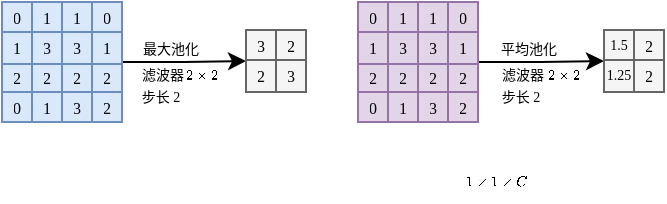 <mxfile version="26.0.10">
  <diagram name="第 1 页" id="izp8Pm4jLJMSe67JTXpb">
    <mxGraphModel dx="488" dy="249" grid="1" gridSize="10" guides="1" tooltips="1" connect="1" arrows="1" fold="1" page="1" pageScale="1" pageWidth="827" pageHeight="1169" math="1" shadow="0">
      <root>
        <mxCell id="0" />
        <mxCell id="1" parent="0" />
        <mxCell id="DKYEslgWa8Cab13rM7Y5-148" value="" style="edgeStyle=orthogonalEdgeStyle;rounded=0;orthogonalLoop=1;jettySize=auto;html=1;fontFamily=宋体;fontSource=https%3A%2F%2Ffonts.googleapis.com%2Fcss%3Ffamily%3D%25E5%25AE%258B%25E4%25BD%2593;" parent="1" source="DKYEslgWa8Cab13rM7Y5-1" target="DKYEslgWa8Cab13rM7Y5-127" edge="1">
          <mxGeometry relative="1" as="geometry" />
        </mxCell>
        <mxCell id="DKYEslgWa8Cab13rM7Y5-1" value="" style="shape=table;startSize=0;container=1;collapsible=0;childLayout=tableLayout;fontSize=8;fontFamily=Times New Roman;swimlaneLine=1;fillColor=#dae8fc;strokeColor=#6c8ebf;" parent="1" vertex="1">
          <mxGeometry x="122" y="120" width="60" height="60" as="geometry" />
        </mxCell>
        <mxCell id="DKYEslgWa8Cab13rM7Y5-2" style="shape=tableRow;horizontal=0;startSize=0;swimlaneHead=0;swimlaneBody=0;strokeColor=inherit;top=0;left=0;bottom=0;right=0;collapsible=0;dropTarget=0;fillColor=none;points=[[0,0.5],[1,0.5]];portConstraint=eastwest;fontSize=8;fontFamily=Times New Roman;" parent="DKYEslgWa8Cab13rM7Y5-1" vertex="1">
          <mxGeometry width="60" height="15" as="geometry" />
        </mxCell>
        <mxCell id="DKYEslgWa8Cab13rM7Y5-3" value="0" style="shape=partialRectangle;html=1;whiteSpace=wrap;connectable=0;strokeColor=inherit;overflow=hidden;fillColor=none;top=0;left=0;bottom=0;right=0;pointerEvents=1;fontSize=8;fontFamily=Times New Roman;" parent="DKYEslgWa8Cab13rM7Y5-2" vertex="1">
          <mxGeometry width="15" height="15" as="geometry">
            <mxRectangle width="15" height="15" as="alternateBounds" />
          </mxGeometry>
        </mxCell>
        <mxCell id="DKYEslgWa8Cab13rM7Y5-4" value="1" style="shape=partialRectangle;html=1;whiteSpace=wrap;connectable=0;strokeColor=inherit;overflow=hidden;fillColor=none;top=0;left=0;bottom=0;right=0;pointerEvents=1;fontSize=8;fontFamily=Times New Roman;" parent="DKYEslgWa8Cab13rM7Y5-2" vertex="1">
          <mxGeometry x="15" width="15" height="15" as="geometry">
            <mxRectangle width="15" height="15" as="alternateBounds" />
          </mxGeometry>
        </mxCell>
        <mxCell id="DKYEslgWa8Cab13rM7Y5-5" value="1" style="shape=partialRectangle;html=1;whiteSpace=wrap;connectable=0;strokeColor=inherit;overflow=hidden;fillColor=none;top=0;left=0;bottom=0;right=0;pointerEvents=1;fontSize=8;fontFamily=Times New Roman;" parent="DKYEslgWa8Cab13rM7Y5-2" vertex="1">
          <mxGeometry x="30" width="15" height="15" as="geometry">
            <mxRectangle width="15" height="15" as="alternateBounds" />
          </mxGeometry>
        </mxCell>
        <mxCell id="DKYEslgWa8Cab13rM7Y5-6" value="0" style="shape=partialRectangle;html=1;whiteSpace=wrap;connectable=0;strokeColor=inherit;overflow=hidden;fillColor=none;top=0;left=0;bottom=0;right=0;pointerEvents=1;fontSize=8;fontFamily=Times New Roman;" parent="DKYEslgWa8Cab13rM7Y5-2" vertex="1">
          <mxGeometry x="45" width="15" height="15" as="geometry">
            <mxRectangle width="15" height="15" as="alternateBounds" />
          </mxGeometry>
        </mxCell>
        <mxCell id="DKYEslgWa8Cab13rM7Y5-7" style="shape=tableRow;horizontal=0;startSize=0;swimlaneHead=0;swimlaneBody=0;strokeColor=inherit;top=0;left=0;bottom=0;right=0;collapsible=0;dropTarget=0;fillColor=none;points=[[0,0.5],[1,0.5]];portConstraint=eastwest;fontSize=8;fontFamily=Times New Roman;" parent="DKYEslgWa8Cab13rM7Y5-1" vertex="1">
          <mxGeometry y="15" width="60" height="16" as="geometry" />
        </mxCell>
        <mxCell id="DKYEslgWa8Cab13rM7Y5-8" value="1" style="shape=partialRectangle;html=1;whiteSpace=wrap;connectable=0;strokeColor=inherit;overflow=hidden;fillColor=none;top=0;left=0;bottom=0;right=0;pointerEvents=1;fontSize=8;fontFamily=Times New Roman;" parent="DKYEslgWa8Cab13rM7Y5-7" vertex="1">
          <mxGeometry width="15" height="16" as="geometry">
            <mxRectangle width="15" height="16" as="alternateBounds" />
          </mxGeometry>
        </mxCell>
        <mxCell id="DKYEslgWa8Cab13rM7Y5-9" value="3" style="shape=partialRectangle;html=1;whiteSpace=wrap;connectable=0;strokeColor=inherit;overflow=hidden;fillColor=none;top=0;left=0;bottom=0;right=0;pointerEvents=1;fontSize=8;fontFamily=Times New Roman;" parent="DKYEslgWa8Cab13rM7Y5-7" vertex="1">
          <mxGeometry x="15" width="15" height="16" as="geometry">
            <mxRectangle width="15" height="16" as="alternateBounds" />
          </mxGeometry>
        </mxCell>
        <mxCell id="DKYEslgWa8Cab13rM7Y5-10" value="3" style="shape=partialRectangle;html=1;whiteSpace=wrap;connectable=0;strokeColor=inherit;overflow=hidden;fillColor=none;top=0;left=0;bottom=0;right=0;pointerEvents=1;fontSize=8;fontFamily=Times New Roman;" parent="DKYEslgWa8Cab13rM7Y5-7" vertex="1">
          <mxGeometry x="30" width="15" height="16" as="geometry">
            <mxRectangle width="15" height="16" as="alternateBounds" />
          </mxGeometry>
        </mxCell>
        <mxCell id="DKYEslgWa8Cab13rM7Y5-11" value="1" style="shape=partialRectangle;html=1;whiteSpace=wrap;connectable=0;strokeColor=inherit;overflow=hidden;fillColor=none;top=0;left=0;bottom=0;right=0;pointerEvents=1;fontSize=8;fontFamily=Times New Roman;" parent="DKYEslgWa8Cab13rM7Y5-7" vertex="1">
          <mxGeometry x="45" width="15" height="16" as="geometry">
            <mxRectangle width="15" height="16" as="alternateBounds" />
          </mxGeometry>
        </mxCell>
        <mxCell id="DKYEslgWa8Cab13rM7Y5-12" style="shape=tableRow;horizontal=0;startSize=0;swimlaneHead=0;swimlaneBody=0;strokeColor=inherit;top=0;left=0;bottom=0;right=0;collapsible=0;dropTarget=0;fillColor=none;points=[[0,0.5],[1,0.5]];portConstraint=eastwest;fontSize=8;fontFamily=Times New Roman;" parent="DKYEslgWa8Cab13rM7Y5-1" vertex="1">
          <mxGeometry y="31" width="60" height="14" as="geometry" />
        </mxCell>
        <mxCell id="DKYEslgWa8Cab13rM7Y5-13" value="2" style="shape=partialRectangle;html=1;whiteSpace=wrap;connectable=0;strokeColor=inherit;overflow=hidden;fillColor=none;top=0;left=0;bottom=0;right=0;pointerEvents=1;fontSize=8;fontFamily=Times New Roman;" parent="DKYEslgWa8Cab13rM7Y5-12" vertex="1">
          <mxGeometry width="15" height="14" as="geometry">
            <mxRectangle width="15" height="14" as="alternateBounds" />
          </mxGeometry>
        </mxCell>
        <mxCell id="DKYEslgWa8Cab13rM7Y5-14" value="2" style="shape=partialRectangle;html=1;whiteSpace=wrap;connectable=0;strokeColor=inherit;overflow=hidden;fillColor=none;top=0;left=0;bottom=0;right=0;pointerEvents=1;fontSize=8;fontFamily=Times New Roman;" parent="DKYEslgWa8Cab13rM7Y5-12" vertex="1">
          <mxGeometry x="15" width="15" height="14" as="geometry">
            <mxRectangle width="15" height="14" as="alternateBounds" />
          </mxGeometry>
        </mxCell>
        <mxCell id="DKYEslgWa8Cab13rM7Y5-15" value="2" style="shape=partialRectangle;html=1;whiteSpace=wrap;connectable=0;strokeColor=inherit;overflow=hidden;fillColor=none;top=0;left=0;bottom=0;right=0;pointerEvents=1;fontSize=8;fontFamily=Times New Roman;" parent="DKYEslgWa8Cab13rM7Y5-12" vertex="1">
          <mxGeometry x="30" width="15" height="14" as="geometry">
            <mxRectangle width="15" height="14" as="alternateBounds" />
          </mxGeometry>
        </mxCell>
        <mxCell id="DKYEslgWa8Cab13rM7Y5-16" value="2" style="shape=partialRectangle;html=1;whiteSpace=wrap;connectable=0;strokeColor=inherit;overflow=hidden;fillColor=none;top=0;left=0;bottom=0;right=0;pointerEvents=1;fontSize=8;fontFamily=Times New Roman;" parent="DKYEslgWa8Cab13rM7Y5-12" vertex="1">
          <mxGeometry x="45" width="15" height="14" as="geometry">
            <mxRectangle width="15" height="14" as="alternateBounds" />
          </mxGeometry>
        </mxCell>
        <mxCell id="DKYEslgWa8Cab13rM7Y5-17" style="shape=tableRow;horizontal=0;startSize=0;swimlaneHead=0;swimlaneBody=0;strokeColor=inherit;top=0;left=0;bottom=0;right=0;collapsible=0;dropTarget=0;fillColor=none;points=[[0,0.5],[1,0.5]];portConstraint=eastwest;fontSize=8;fontFamily=Times New Roman;" parent="DKYEslgWa8Cab13rM7Y5-1" vertex="1">
          <mxGeometry y="45" width="60" height="15" as="geometry" />
        </mxCell>
        <mxCell id="DKYEslgWa8Cab13rM7Y5-18" value="0" style="shape=partialRectangle;html=1;whiteSpace=wrap;connectable=0;strokeColor=inherit;overflow=hidden;fillColor=none;top=0;left=0;bottom=0;right=0;pointerEvents=1;fontSize=8;fontFamily=Times New Roman;" parent="DKYEslgWa8Cab13rM7Y5-17" vertex="1">
          <mxGeometry width="15" height="15" as="geometry">
            <mxRectangle width="15" height="15" as="alternateBounds" />
          </mxGeometry>
        </mxCell>
        <mxCell id="DKYEslgWa8Cab13rM7Y5-19" value="1" style="shape=partialRectangle;html=1;whiteSpace=wrap;connectable=0;strokeColor=inherit;overflow=hidden;fillColor=none;top=0;left=0;bottom=0;right=0;pointerEvents=1;fontSize=8;fontFamily=Times New Roman;" parent="DKYEslgWa8Cab13rM7Y5-17" vertex="1">
          <mxGeometry x="15" width="15" height="15" as="geometry">
            <mxRectangle width="15" height="15" as="alternateBounds" />
          </mxGeometry>
        </mxCell>
        <mxCell id="DKYEslgWa8Cab13rM7Y5-20" value="3" style="shape=partialRectangle;html=1;whiteSpace=wrap;connectable=0;strokeColor=inherit;overflow=hidden;fillColor=none;top=0;left=0;bottom=0;right=0;pointerEvents=1;fontSize=8;fontFamily=Times New Roman;" parent="DKYEslgWa8Cab13rM7Y5-17" vertex="1">
          <mxGeometry x="30" width="15" height="15" as="geometry">
            <mxRectangle width="15" height="15" as="alternateBounds" />
          </mxGeometry>
        </mxCell>
        <mxCell id="DKYEslgWa8Cab13rM7Y5-21" value="2" style="shape=partialRectangle;html=1;whiteSpace=wrap;connectable=0;strokeColor=inherit;overflow=hidden;fillColor=none;top=0;left=0;bottom=0;right=0;pointerEvents=1;fontSize=8;fontFamily=Times New Roman;" parent="DKYEslgWa8Cab13rM7Y5-17" vertex="1">
          <mxGeometry x="45" width="15" height="15" as="geometry">
            <mxRectangle width="15" height="15" as="alternateBounds" />
          </mxGeometry>
        </mxCell>
        <mxCell id="DKYEslgWa8Cab13rM7Y5-126" value="" style="edgeStyle=orthogonalEdgeStyle;rounded=0;orthogonalLoop=1;jettySize=auto;html=1;fontSize=8;fontFamily=宋体;fontSource=https%3A%2F%2Ffonts.googleapis.com%2Fcss%3Ffamily%3D%25E5%25AE%258B%25E4%25BD%2593;" parent="1" source="DKYEslgWa8Cab13rM7Y5-22" target="DKYEslgWa8Cab13rM7Y5-105" edge="1">
          <mxGeometry relative="1" as="geometry" />
        </mxCell>
        <mxCell id="DKYEslgWa8Cab13rM7Y5-22" value="" style="shape=table;startSize=0;container=1;collapsible=0;childLayout=tableLayout;fontSize=8;fontFamily=Times New Roman;swimlaneLine=1;fillColor=#e1d5e7;strokeColor=#9673a6;" parent="1" vertex="1">
          <mxGeometry x="300" y="120" width="60" height="60" as="geometry" />
        </mxCell>
        <mxCell id="DKYEslgWa8Cab13rM7Y5-23" style="shape=tableRow;horizontal=0;startSize=0;swimlaneHead=0;swimlaneBody=0;strokeColor=inherit;top=0;left=0;bottom=0;right=0;collapsible=0;dropTarget=0;fillColor=none;points=[[0,0.5],[1,0.5]];portConstraint=eastwest;fontSize=8;fontFamily=Times New Roman;" parent="DKYEslgWa8Cab13rM7Y5-22" vertex="1">
          <mxGeometry width="60" height="15" as="geometry" />
        </mxCell>
        <mxCell id="DKYEslgWa8Cab13rM7Y5-24" value="0" style="shape=partialRectangle;html=1;whiteSpace=wrap;connectable=0;strokeColor=inherit;overflow=hidden;fillColor=none;top=0;left=0;bottom=0;right=0;pointerEvents=1;fontSize=8;fontFamily=Times New Roman;" parent="DKYEslgWa8Cab13rM7Y5-23" vertex="1">
          <mxGeometry width="15" height="15" as="geometry">
            <mxRectangle width="15" height="15" as="alternateBounds" />
          </mxGeometry>
        </mxCell>
        <mxCell id="DKYEslgWa8Cab13rM7Y5-25" value="1" style="shape=partialRectangle;html=1;whiteSpace=wrap;connectable=0;strokeColor=inherit;overflow=hidden;fillColor=none;top=0;left=0;bottom=0;right=0;pointerEvents=1;fontSize=8;fontFamily=Times New Roman;" parent="DKYEslgWa8Cab13rM7Y5-23" vertex="1">
          <mxGeometry x="15" width="15" height="15" as="geometry">
            <mxRectangle width="15" height="15" as="alternateBounds" />
          </mxGeometry>
        </mxCell>
        <mxCell id="DKYEslgWa8Cab13rM7Y5-26" value="1" style="shape=partialRectangle;html=1;whiteSpace=wrap;connectable=0;strokeColor=inherit;overflow=hidden;fillColor=none;top=0;left=0;bottom=0;right=0;pointerEvents=1;fontSize=8;fontFamily=Times New Roman;" parent="DKYEslgWa8Cab13rM7Y5-23" vertex="1">
          <mxGeometry x="30" width="15" height="15" as="geometry">
            <mxRectangle width="15" height="15" as="alternateBounds" />
          </mxGeometry>
        </mxCell>
        <mxCell id="DKYEslgWa8Cab13rM7Y5-27" value="0" style="shape=partialRectangle;html=1;whiteSpace=wrap;connectable=0;strokeColor=inherit;overflow=hidden;fillColor=none;top=0;left=0;bottom=0;right=0;pointerEvents=1;fontSize=8;fontFamily=Times New Roman;" parent="DKYEslgWa8Cab13rM7Y5-23" vertex="1">
          <mxGeometry x="45" width="15" height="15" as="geometry">
            <mxRectangle width="15" height="15" as="alternateBounds" />
          </mxGeometry>
        </mxCell>
        <mxCell id="DKYEslgWa8Cab13rM7Y5-28" style="shape=tableRow;horizontal=0;startSize=0;swimlaneHead=0;swimlaneBody=0;strokeColor=inherit;top=0;left=0;bottom=0;right=0;collapsible=0;dropTarget=0;fillColor=none;points=[[0,0.5],[1,0.5]];portConstraint=eastwest;fontSize=8;fontFamily=Times New Roman;" parent="DKYEslgWa8Cab13rM7Y5-22" vertex="1">
          <mxGeometry y="15" width="60" height="16" as="geometry" />
        </mxCell>
        <mxCell id="DKYEslgWa8Cab13rM7Y5-29" value="1" style="shape=partialRectangle;html=1;whiteSpace=wrap;connectable=0;strokeColor=inherit;overflow=hidden;fillColor=none;top=0;left=0;bottom=0;right=0;pointerEvents=1;fontSize=8;fontFamily=Times New Roman;" parent="DKYEslgWa8Cab13rM7Y5-28" vertex="1">
          <mxGeometry width="15" height="16" as="geometry">
            <mxRectangle width="15" height="16" as="alternateBounds" />
          </mxGeometry>
        </mxCell>
        <mxCell id="DKYEslgWa8Cab13rM7Y5-30" value="3" style="shape=partialRectangle;html=1;whiteSpace=wrap;connectable=0;strokeColor=inherit;overflow=hidden;fillColor=none;top=0;left=0;bottom=0;right=0;pointerEvents=1;fontSize=8;fontFamily=Times New Roman;" parent="DKYEslgWa8Cab13rM7Y5-28" vertex="1">
          <mxGeometry x="15" width="15" height="16" as="geometry">
            <mxRectangle width="15" height="16" as="alternateBounds" />
          </mxGeometry>
        </mxCell>
        <mxCell id="DKYEslgWa8Cab13rM7Y5-31" value="3" style="shape=partialRectangle;html=1;whiteSpace=wrap;connectable=0;strokeColor=inherit;overflow=hidden;fillColor=none;top=0;left=0;bottom=0;right=0;pointerEvents=1;fontSize=8;fontFamily=Times New Roman;" parent="DKYEslgWa8Cab13rM7Y5-28" vertex="1">
          <mxGeometry x="30" width="15" height="16" as="geometry">
            <mxRectangle width="15" height="16" as="alternateBounds" />
          </mxGeometry>
        </mxCell>
        <mxCell id="DKYEslgWa8Cab13rM7Y5-32" value="1" style="shape=partialRectangle;html=1;whiteSpace=wrap;connectable=0;strokeColor=inherit;overflow=hidden;fillColor=none;top=0;left=0;bottom=0;right=0;pointerEvents=1;fontSize=8;fontFamily=Times New Roman;" parent="DKYEslgWa8Cab13rM7Y5-28" vertex="1">
          <mxGeometry x="45" width="15" height="16" as="geometry">
            <mxRectangle width="15" height="16" as="alternateBounds" />
          </mxGeometry>
        </mxCell>
        <mxCell id="DKYEslgWa8Cab13rM7Y5-33" style="shape=tableRow;horizontal=0;startSize=0;swimlaneHead=0;swimlaneBody=0;strokeColor=inherit;top=0;left=0;bottom=0;right=0;collapsible=0;dropTarget=0;fillColor=none;points=[[0,0.5],[1,0.5]];portConstraint=eastwest;fontSize=8;fontFamily=Times New Roman;" parent="DKYEslgWa8Cab13rM7Y5-22" vertex="1">
          <mxGeometry y="31" width="60" height="14" as="geometry" />
        </mxCell>
        <mxCell id="DKYEslgWa8Cab13rM7Y5-34" value="2" style="shape=partialRectangle;html=1;whiteSpace=wrap;connectable=0;strokeColor=inherit;overflow=hidden;fillColor=none;top=0;left=0;bottom=0;right=0;pointerEvents=1;fontSize=8;fontFamily=Times New Roman;" parent="DKYEslgWa8Cab13rM7Y5-33" vertex="1">
          <mxGeometry width="15" height="14" as="geometry">
            <mxRectangle width="15" height="14" as="alternateBounds" />
          </mxGeometry>
        </mxCell>
        <mxCell id="DKYEslgWa8Cab13rM7Y5-35" value="2" style="shape=partialRectangle;html=1;whiteSpace=wrap;connectable=0;strokeColor=inherit;overflow=hidden;fillColor=none;top=0;left=0;bottom=0;right=0;pointerEvents=1;fontSize=8;fontFamily=Times New Roman;" parent="DKYEslgWa8Cab13rM7Y5-33" vertex="1">
          <mxGeometry x="15" width="15" height="14" as="geometry">
            <mxRectangle width="15" height="14" as="alternateBounds" />
          </mxGeometry>
        </mxCell>
        <mxCell id="DKYEslgWa8Cab13rM7Y5-36" value="2" style="shape=partialRectangle;html=1;whiteSpace=wrap;connectable=0;strokeColor=inherit;overflow=hidden;fillColor=none;top=0;left=0;bottom=0;right=0;pointerEvents=1;fontSize=8;fontFamily=Times New Roman;" parent="DKYEslgWa8Cab13rM7Y5-33" vertex="1">
          <mxGeometry x="30" width="15" height="14" as="geometry">
            <mxRectangle width="15" height="14" as="alternateBounds" />
          </mxGeometry>
        </mxCell>
        <mxCell id="DKYEslgWa8Cab13rM7Y5-37" value="2" style="shape=partialRectangle;html=1;whiteSpace=wrap;connectable=0;strokeColor=inherit;overflow=hidden;fillColor=none;top=0;left=0;bottom=0;right=0;pointerEvents=1;fontSize=8;fontFamily=Times New Roman;" parent="DKYEslgWa8Cab13rM7Y5-33" vertex="1">
          <mxGeometry x="45" width="15" height="14" as="geometry">
            <mxRectangle width="15" height="14" as="alternateBounds" />
          </mxGeometry>
        </mxCell>
        <mxCell id="DKYEslgWa8Cab13rM7Y5-38" style="shape=tableRow;horizontal=0;startSize=0;swimlaneHead=0;swimlaneBody=0;strokeColor=inherit;top=0;left=0;bottom=0;right=0;collapsible=0;dropTarget=0;fillColor=none;points=[[0,0.5],[1,0.5]];portConstraint=eastwest;fontSize=8;fontFamily=Times New Roman;" parent="DKYEslgWa8Cab13rM7Y5-22" vertex="1">
          <mxGeometry y="45" width="60" height="15" as="geometry" />
        </mxCell>
        <mxCell id="DKYEslgWa8Cab13rM7Y5-39" value="0" style="shape=partialRectangle;html=1;whiteSpace=wrap;connectable=0;strokeColor=inherit;overflow=hidden;fillColor=none;top=0;left=0;bottom=0;right=0;pointerEvents=1;fontSize=8;fontFamily=Times New Roman;" parent="DKYEslgWa8Cab13rM7Y5-38" vertex="1">
          <mxGeometry width="15" height="15" as="geometry">
            <mxRectangle width="15" height="15" as="alternateBounds" />
          </mxGeometry>
        </mxCell>
        <mxCell id="DKYEslgWa8Cab13rM7Y5-40" value="1" style="shape=partialRectangle;html=1;whiteSpace=wrap;connectable=0;strokeColor=inherit;overflow=hidden;fillColor=none;top=0;left=0;bottom=0;right=0;pointerEvents=1;fontSize=8;fontFamily=Times New Roman;" parent="DKYEslgWa8Cab13rM7Y5-38" vertex="1">
          <mxGeometry x="15" width="15" height="15" as="geometry">
            <mxRectangle width="15" height="15" as="alternateBounds" />
          </mxGeometry>
        </mxCell>
        <mxCell id="DKYEslgWa8Cab13rM7Y5-41" value="3" style="shape=partialRectangle;html=1;whiteSpace=wrap;connectable=0;strokeColor=inherit;overflow=hidden;fillColor=none;top=0;left=0;bottom=0;right=0;pointerEvents=1;fontSize=8;fontFamily=Times New Roman;" parent="DKYEslgWa8Cab13rM7Y5-38" vertex="1">
          <mxGeometry x="30" width="15" height="15" as="geometry">
            <mxRectangle width="15" height="15" as="alternateBounds" />
          </mxGeometry>
        </mxCell>
        <mxCell id="DKYEslgWa8Cab13rM7Y5-42" value="2" style="shape=partialRectangle;html=1;whiteSpace=wrap;connectable=0;strokeColor=inherit;overflow=hidden;fillColor=none;top=0;left=0;bottom=0;right=0;pointerEvents=1;fontSize=8;fontFamily=Times New Roman;" parent="DKYEslgWa8Cab13rM7Y5-38" vertex="1">
          <mxGeometry x="45" width="15" height="15" as="geometry">
            <mxRectangle width="15" height="15" as="alternateBounds" />
          </mxGeometry>
        </mxCell>
        <mxCell id="DKYEslgWa8Cab13rM7Y5-105" value="" style="shape=table;startSize=0;container=1;collapsible=0;childLayout=tableLayout;fontSize=8;fontFamily=Times New Roman;swimlaneLine=1;fillColor=#f5f5f5;strokeColor=#666666;fontColor=#333333;" parent="1" vertex="1">
          <mxGeometry x="423" y="134" width="30" height="31" as="geometry" />
        </mxCell>
        <mxCell id="DKYEslgWa8Cab13rM7Y5-106" style="shape=tableRow;horizontal=0;startSize=0;swimlaneHead=0;swimlaneBody=0;strokeColor=inherit;top=0;left=0;bottom=0;right=0;collapsible=0;dropTarget=0;fillColor=none;points=[[0,0.5],[1,0.5]];portConstraint=eastwest;fontSize=8;fontFamily=Times New Roman;" parent="DKYEslgWa8Cab13rM7Y5-105" vertex="1">
          <mxGeometry width="30" height="15" as="geometry" />
        </mxCell>
        <mxCell id="DKYEslgWa8Cab13rM7Y5-107" value="1.5" style="shape=partialRectangle;html=1;whiteSpace=wrap;connectable=0;strokeColor=inherit;overflow=hidden;fillColor=none;top=0;left=0;bottom=0;right=0;pointerEvents=1;fontSize=7;fontFamily=Times New Roman;" parent="DKYEslgWa8Cab13rM7Y5-106" vertex="1">
          <mxGeometry width="15" height="15" as="geometry">
            <mxRectangle width="15" height="15" as="alternateBounds" />
          </mxGeometry>
        </mxCell>
        <mxCell id="DKYEslgWa8Cab13rM7Y5-108" value="2" style="shape=partialRectangle;html=1;whiteSpace=wrap;connectable=0;strokeColor=inherit;overflow=hidden;fillColor=none;top=0;left=0;bottom=0;right=0;pointerEvents=1;fontSize=8;fontFamily=Times New Roman;" parent="DKYEslgWa8Cab13rM7Y5-106" vertex="1">
          <mxGeometry x="15" width="15" height="15" as="geometry">
            <mxRectangle width="15" height="15" as="alternateBounds" />
          </mxGeometry>
        </mxCell>
        <mxCell id="DKYEslgWa8Cab13rM7Y5-111" style="shape=tableRow;horizontal=0;startSize=0;swimlaneHead=0;swimlaneBody=0;strokeColor=inherit;top=0;left=0;bottom=0;right=0;collapsible=0;dropTarget=0;fillColor=none;points=[[0,0.5],[1,0.5]];portConstraint=eastwest;fontSize=8;fontFamily=Times New Roman;" parent="DKYEslgWa8Cab13rM7Y5-105" vertex="1">
          <mxGeometry y="15" width="30" height="16" as="geometry" />
        </mxCell>
        <mxCell id="DKYEslgWa8Cab13rM7Y5-112" value="1.25" style="shape=partialRectangle;html=1;whiteSpace=wrap;connectable=0;strokeColor=inherit;overflow=hidden;fillColor=none;top=0;left=0;bottom=0;right=0;pointerEvents=1;fontSize=7;fontFamily=Times New Roman;" parent="DKYEslgWa8Cab13rM7Y5-111" vertex="1">
          <mxGeometry width="15" height="16" as="geometry">
            <mxRectangle width="15" height="16" as="alternateBounds" />
          </mxGeometry>
        </mxCell>
        <mxCell id="DKYEslgWa8Cab13rM7Y5-113" value="2" style="shape=partialRectangle;html=1;whiteSpace=wrap;connectable=0;strokeColor=inherit;overflow=hidden;fillColor=none;top=0;left=0;bottom=0;right=0;pointerEvents=1;fontSize=8;fontFamily=Times New Roman;" parent="DKYEslgWa8Cab13rM7Y5-111" vertex="1">
          <mxGeometry x="15" width="15" height="16" as="geometry">
            <mxRectangle width="15" height="16" as="alternateBounds" />
          </mxGeometry>
        </mxCell>
        <mxCell id="DKYEslgWa8Cab13rM7Y5-127" value="" style="shape=table;startSize=0;container=1;collapsible=0;childLayout=tableLayout;fontSize=8;fontFamily=Times New Roman;swimlaneLine=1;fillColor=#f5f5f5;strokeColor=#666666;fontColor=#333333;" parent="1" vertex="1">
          <mxGeometry x="244" y="134" width="30" height="31" as="geometry" />
        </mxCell>
        <mxCell id="DKYEslgWa8Cab13rM7Y5-128" style="shape=tableRow;horizontal=0;startSize=0;swimlaneHead=0;swimlaneBody=0;strokeColor=inherit;top=0;left=0;bottom=0;right=0;collapsible=0;dropTarget=0;fillColor=none;points=[[0,0.5],[1,0.5]];portConstraint=eastwest;fontSize=8;fontFamily=Times New Roman;" parent="DKYEslgWa8Cab13rM7Y5-127" vertex="1">
          <mxGeometry width="30" height="15" as="geometry" />
        </mxCell>
        <mxCell id="DKYEslgWa8Cab13rM7Y5-129" value="3" style="shape=partialRectangle;html=1;whiteSpace=wrap;connectable=0;strokeColor=inherit;overflow=hidden;fillColor=none;top=0;left=0;bottom=0;right=0;pointerEvents=1;fontSize=8;fontFamily=Times New Roman;" parent="DKYEslgWa8Cab13rM7Y5-128" vertex="1">
          <mxGeometry width="15" height="15" as="geometry">
            <mxRectangle width="15" height="15" as="alternateBounds" />
          </mxGeometry>
        </mxCell>
        <mxCell id="DKYEslgWa8Cab13rM7Y5-130" value="2" style="shape=partialRectangle;html=1;whiteSpace=wrap;connectable=0;strokeColor=inherit;overflow=hidden;fillColor=none;top=0;left=0;bottom=0;right=0;pointerEvents=1;fontSize=8;fontFamily=Times New Roman;" parent="DKYEslgWa8Cab13rM7Y5-128" vertex="1">
          <mxGeometry x="15" width="15" height="15" as="geometry">
            <mxRectangle width="15" height="15" as="alternateBounds" />
          </mxGeometry>
        </mxCell>
        <mxCell id="DKYEslgWa8Cab13rM7Y5-133" style="shape=tableRow;horizontal=0;startSize=0;swimlaneHead=0;swimlaneBody=0;strokeColor=inherit;top=0;left=0;bottom=0;right=0;collapsible=0;dropTarget=0;fillColor=none;points=[[0,0.5],[1,0.5]];portConstraint=eastwest;fontSize=8;fontFamily=Times New Roman;" parent="DKYEslgWa8Cab13rM7Y5-127" vertex="1">
          <mxGeometry y="15" width="30" height="16" as="geometry" />
        </mxCell>
        <mxCell id="DKYEslgWa8Cab13rM7Y5-134" value="2" style="shape=partialRectangle;html=1;whiteSpace=wrap;connectable=0;strokeColor=inherit;overflow=hidden;fillColor=none;top=0;left=0;bottom=0;right=0;pointerEvents=1;fontSize=8;fontFamily=Times New Roman;" parent="DKYEslgWa8Cab13rM7Y5-133" vertex="1">
          <mxGeometry width="15" height="16" as="geometry">
            <mxRectangle width="15" height="16" as="alternateBounds" />
          </mxGeometry>
        </mxCell>
        <mxCell id="DKYEslgWa8Cab13rM7Y5-135" value="3" style="shape=partialRectangle;html=1;whiteSpace=wrap;connectable=0;strokeColor=inherit;overflow=hidden;fillColor=none;top=0;left=0;bottom=0;right=0;pointerEvents=1;fontSize=8;fontFamily=Times New Roman;" parent="DKYEslgWa8Cab13rM7Y5-133" vertex="1">
          <mxGeometry x="15" width="15" height="16" as="geometry">
            <mxRectangle width="15" height="16" as="alternateBounds" />
          </mxGeometry>
        </mxCell>
        <mxCell id="DKYEslgWa8Cab13rM7Y5-154" value="最大池化" style="text;html=1;align=center;verticalAlign=middle;resizable=0;points=[];autosize=1;strokeColor=none;fillColor=none;fontSize=7;fontFamily=宋体;fontSource=https%3A%2F%2Ffonts.googleapis.com%2Fcss%3Ffamily%3D%25E5%25AE%258B%25E4%25BD%2593;" parent="1" vertex="1">
          <mxGeometry x="181" y="134" width="50" height="20" as="geometry" />
        </mxCell>
        <mxCell id="DKYEslgWa8Cab13rM7Y5-155" value="滤波器" style="text;html=1;align=center;verticalAlign=middle;resizable=0;points=[];autosize=1;strokeColor=none;fillColor=none;fontSize=7;fontFamily=宋体;fontSource=https%3A%2F%2Ffonts.googleapis.com%2Fcss%3Ffamily%3D%25E5%25AE%258B%25E4%25BD%2593;" parent="1" vertex="1">
          <mxGeometry x="182" y="147" width="40" height="20" as="geometry" />
        </mxCell>
        <mxCell id="DKYEslgWa8Cab13rM7Y5-156" value="步长 &lt;font face=&quot;Times New Roman&quot;&gt;2&lt;/font&gt;" style="text;html=1;align=center;verticalAlign=middle;resizable=0;points=[];autosize=1;strokeColor=none;fillColor=none;fontSize=7;fontFamily=宋体;fontSource=https%3A%2F%2Ffonts.googleapis.com%2Fcss%3Ffamily%3D%25E5%25AE%258B%25E4%25BD%2593;" parent="1" vertex="1">
          <mxGeometry x="181" y="158" width="40" height="20" as="geometry" />
        </mxCell>
        <mxCell id="DKYEslgWa8Cab13rM7Y5-157" value="平均池化" style="text;html=1;align=center;verticalAlign=middle;resizable=0;points=[];autosize=1;strokeColor=none;fillColor=none;fontSize=7;fontFamily=宋体;fontSource=https%3A%2F%2Ffonts.googleapis.com%2Fcss%3Ffamily%3D%25E5%25AE%258B%25E4%25BD%2593;" parent="1" vertex="1">
          <mxGeometry x="360" y="134" width="50" height="20" as="geometry" />
        </mxCell>
        <mxCell id="DKYEslgWa8Cab13rM7Y5-158" value="滤波器" style="text;html=1;align=center;verticalAlign=middle;resizable=0;points=[];autosize=1;strokeColor=none;fillColor=none;fontSize=7;fontFamily=宋体;fontSource=https%3A%2F%2Ffonts.googleapis.com%2Fcss%3Ffamily%3D%25E5%25AE%258B%25E4%25BD%2593;" parent="1" vertex="1">
          <mxGeometry x="362" y="147" width="40" height="20" as="geometry" />
        </mxCell>
        <mxCell id="DKYEslgWa8Cab13rM7Y5-159" value="步长 2" style="text;html=1;align=center;verticalAlign=middle;resizable=0;points=[];autosize=1;strokeColor=none;fillColor=none;fontSize=7;fontFamily=Times New Roman;" parent="1" vertex="1">
          <mxGeometry x="361" y="158" width="40" height="20" as="geometry" />
        </mxCell>
        <mxCell id="VCOFTAOVs-xYYrrVevbc-1" value="&lt;font face=&quot;Times New Roman&quot; style=&quot;forced-color-adjust: none; color: rgb(0, 0, 0); font-size: 7px; font-style: normal; font-variant-ligatures: normal; font-variant-caps: normal; font-weight: 400; letter-spacing: normal; orphans: 2; text-align: center; text-indent: 0px; text-transform: none; widows: 2; word-spacing: 0px; -webkit-text-stroke-width: 0px; white-space: nowrap; background-color: rgb(251, 251, 251); text-decoration-thickness: initial; text-decoration-style: initial; text-decoration-color: initial;&quot;&gt;$$2\times2$$&lt;/font&gt;" style="text;whiteSpace=wrap;html=1;" vertex="1" parent="1">
          <mxGeometry x="212" y="139" width="20" height="30" as="geometry" />
        </mxCell>
        <mxCell id="VCOFTAOVs-xYYrrVevbc-2" value="$$1\times1\times C$$" style="text;html=1;align=center;verticalAlign=middle;resizable=0;points=[];autosize=1;strokeColor=none;fillColor=none;fontSize=7;fontFamily=Times New Roman;" vertex="1" parent="1">
          <mxGeometry x="324" y="200" width="90" height="20" as="geometry" />
        </mxCell>
        <mxCell id="VCOFTAOVs-xYYrrVevbc-3" value="&lt;font face=&quot;Times New Roman&quot; style=&quot;forced-color-adjust: none; color: rgb(0, 0, 0); font-size: 7px; font-style: normal; font-variant-ligatures: normal; font-variant-caps: normal; font-weight: 400; letter-spacing: normal; orphans: 2; text-align: center; text-indent: 0px; text-transform: none; widows: 2; word-spacing: 0px; -webkit-text-stroke-width: 0px; white-space: nowrap; background-color: rgb(251, 251, 251); text-decoration-thickness: initial; text-decoration-style: initial; text-decoration-color: initial;&quot;&gt;$$2\times2$$&lt;/font&gt;" style="text;whiteSpace=wrap;html=1;" vertex="1" parent="1">
          <mxGeometry x="393" y="139" width="20" height="30" as="geometry" />
        </mxCell>
      </root>
    </mxGraphModel>
  </diagram>
</mxfile>
